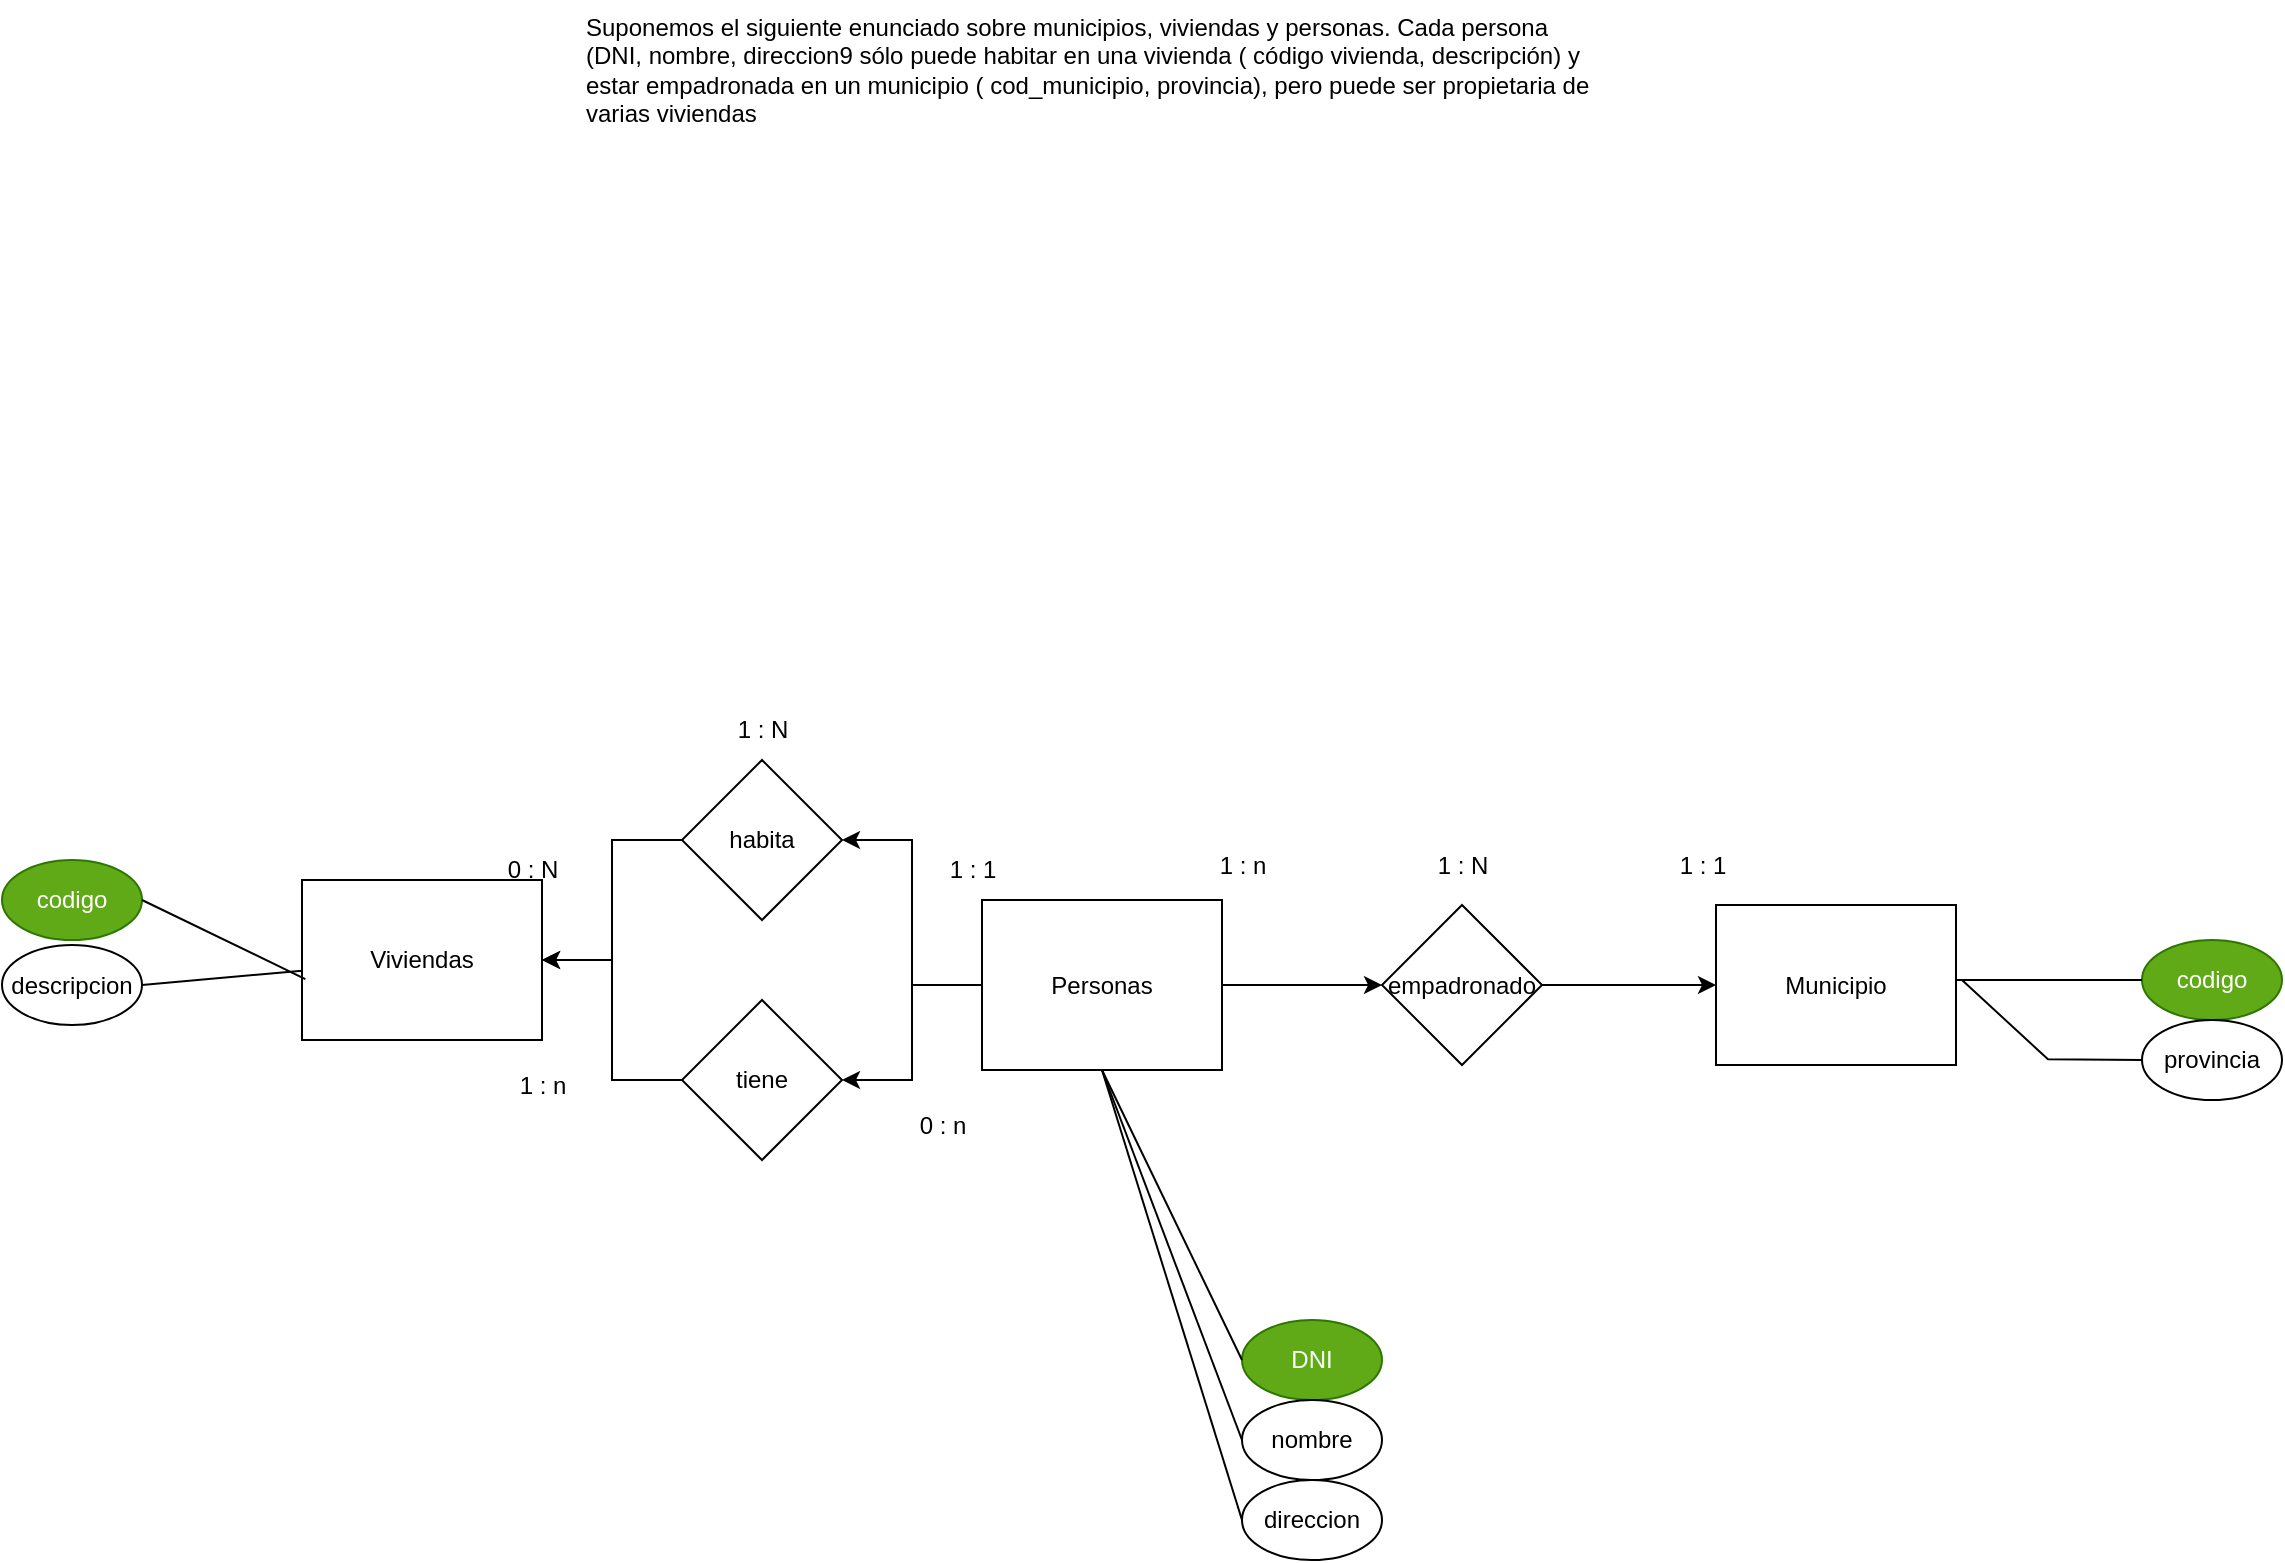 <mxfile version="28.2.4">
  <diagram name="Página-1" id="N9m1IwmpfHiw1ZevQvc9">
    <mxGraphModel dx="2015" dy="1817" grid="1" gridSize="10" guides="1" tooltips="1" connect="1" arrows="1" fold="1" page="1" pageScale="1" pageWidth="827" pageHeight="1169" math="0" shadow="0">
      <root>
        <mxCell id="0" />
        <mxCell id="1" parent="0" />
        <mxCell id="8QER9VguLqibviWdvotn-1" value="Suponemos el siguiente enunciado sobre &lt;span style=&quot;background-color: light-dark(#ffffff, var(--ge-dark-color, #121212));&quot;&gt;&lt;font style=&quot;color: light-dark(rgb(0, 0, 0), rgb(102, 102, 255));&quot;&gt;municipios&lt;/font&gt;&lt;/span&gt;, &lt;font style=&quot;color: light-dark(rgb(0, 0, 0), rgb(204, 0, 0));&quot;&gt;viviendas &lt;/font&gt;y &lt;font style=&quot;color: light-dark(rgb(0, 0, 0), rgb(255, 0, 128));&quot;&gt;personas&lt;/font&gt;. Cada persona&lt;br&gt;(DNI, nombre, direccion9 sólo puede habitar en una vivienda ( código vivienda, descripción) y&lt;br&gt;estar empadronada en un municipio ( cod_municipio, provincia), pero puede ser propietaria de&lt;br&gt;varias viviendas" style="text;whiteSpace=wrap;html=1;" vertex="1" parent="1">
          <mxGeometry x="140" y="-50" width="560" height="80" as="geometry" />
        </mxCell>
        <mxCell id="8QER9VguLqibviWdvotn-2" value="Municipio" style="rounded=0;whiteSpace=wrap;html=1;" vertex="1" parent="1">
          <mxGeometry x="707" y="402.5" width="120" height="80" as="geometry" />
        </mxCell>
        <mxCell id="8QER9VguLqibviWdvotn-3" value="Viviendas" style="rounded=0;whiteSpace=wrap;html=1;" vertex="1" parent="1">
          <mxGeometry y="390" width="120" height="80" as="geometry" />
        </mxCell>
        <mxCell id="8QER9VguLqibviWdvotn-11" style="edgeStyle=orthogonalEdgeStyle;rounded=0;orthogonalLoop=1;jettySize=auto;html=1;entryX=0;entryY=0.5;entryDx=0;entryDy=0;" edge="1" parent="1" source="8QER9VguLqibviWdvotn-12" target="8QER9VguLqibviWdvotn-10">
          <mxGeometry relative="1" as="geometry" />
        </mxCell>
        <mxCell id="8QER9VguLqibviWdvotn-17" value="" style="edgeStyle=orthogonalEdgeStyle;rounded=0;orthogonalLoop=1;jettySize=auto;html=1;" edge="1" parent="1" source="8QER9VguLqibviWdvotn-4" target="8QER9VguLqibviWdvotn-16">
          <mxGeometry relative="1" as="geometry" />
        </mxCell>
        <mxCell id="8QER9VguLqibviWdvotn-33" style="edgeStyle=orthogonalEdgeStyle;rounded=0;orthogonalLoop=1;jettySize=auto;html=1;entryX=0;entryY=0.5;entryDx=0;entryDy=0;" edge="1" parent="1" source="8QER9VguLqibviWdvotn-4" target="8QER9VguLqibviWdvotn-24">
          <mxGeometry relative="1" as="geometry" />
        </mxCell>
        <mxCell id="8QER9VguLqibviWdvotn-54" style="edgeStyle=orthogonalEdgeStyle;rounded=0;orthogonalLoop=1;jettySize=auto;html=1;entryX=1;entryY=0.5;entryDx=0;entryDy=0;" edge="1" parent="1" source="8QER9VguLqibviWdvotn-4" target="8QER9VguLqibviWdvotn-53">
          <mxGeometry relative="1" as="geometry" />
        </mxCell>
        <mxCell id="8QER9VguLqibviWdvotn-4" value="Personas" style="rounded=0;whiteSpace=wrap;html=1;" vertex="1" parent="1">
          <mxGeometry x="340" y="400" width="120" height="85" as="geometry" />
        </mxCell>
        <mxCell id="8QER9VguLqibviWdvotn-7" value="DNI" style="ellipse;whiteSpace=wrap;html=1;fillColor=#60a917;fontColor=#ffffff;strokeColor=#2D7600;" vertex="1" parent="1">
          <mxGeometry x="470" y="610" width="70" height="40" as="geometry" />
        </mxCell>
        <mxCell id="8QER9VguLqibviWdvotn-10" value="direccion" style="ellipse;whiteSpace=wrap;html=1;" vertex="1" parent="1">
          <mxGeometry x="470" y="690" width="70" height="40" as="geometry" />
        </mxCell>
        <mxCell id="8QER9VguLqibviWdvotn-12" value="nombre" style="ellipse;whiteSpace=wrap;html=1;" vertex="1" parent="1">
          <mxGeometry x="470" y="650" width="70" height="40" as="geometry" />
        </mxCell>
        <mxCell id="8QER9VguLqibviWdvotn-18" value="" style="edgeStyle=orthogonalEdgeStyle;rounded=0;orthogonalLoop=1;jettySize=auto;html=1;" edge="1" parent="1" source="8QER9VguLqibviWdvotn-16" target="8QER9VguLqibviWdvotn-3">
          <mxGeometry relative="1" as="geometry" />
        </mxCell>
        <mxCell id="8QER9VguLqibviWdvotn-16" value="habita" style="rhombus;whiteSpace=wrap;html=1;rounded=0;" vertex="1" parent="1">
          <mxGeometry x="190" y="330" width="80" height="80" as="geometry" />
        </mxCell>
        <mxCell id="8QER9VguLqibviWdvotn-19" value="codigo" style="ellipse;whiteSpace=wrap;html=1;fillColor=#60a917;fontColor=#ffffff;strokeColor=#2D7600;" vertex="1" parent="1">
          <mxGeometry x="-150" y="380" width="70" height="40" as="geometry" />
        </mxCell>
        <mxCell id="8QER9VguLqibviWdvotn-21" value="descripcion" style="ellipse;whiteSpace=wrap;html=1;" vertex="1" parent="1">
          <mxGeometry x="-150" y="422.5" width="70" height="40" as="geometry" />
        </mxCell>
        <mxCell id="8QER9VguLqibviWdvotn-23" value="1 : N" style="text;html=1;align=center;verticalAlign=middle;resizable=0;points=[];autosize=1;strokeColor=none;fillColor=none;" vertex="1" parent="1">
          <mxGeometry x="205" y="300" width="50" height="30" as="geometry" />
        </mxCell>
        <mxCell id="8QER9VguLqibviWdvotn-48" style="edgeStyle=orthogonalEdgeStyle;rounded=0;orthogonalLoop=1;jettySize=auto;html=1;entryX=0;entryY=0.5;entryDx=0;entryDy=0;" edge="1" parent="1" source="8QER9VguLqibviWdvotn-24" target="8QER9VguLqibviWdvotn-2">
          <mxGeometry relative="1" as="geometry" />
        </mxCell>
        <mxCell id="8QER9VguLqibviWdvotn-24" value="empadronado" style="rhombus;whiteSpace=wrap;html=1;rounded=0;" vertex="1" parent="1">
          <mxGeometry x="540" y="402.5" width="80" height="80" as="geometry" />
        </mxCell>
        <mxCell id="8QER9VguLqibviWdvotn-27" value="codigo" style="ellipse;whiteSpace=wrap;html=1;fillColor=#60a917;fontColor=#ffffff;strokeColor=#2D7600;" vertex="1" parent="1">
          <mxGeometry x="920" y="420" width="70" height="40" as="geometry" />
        </mxCell>
        <mxCell id="8QER9VguLqibviWdvotn-30" value="provincia" style="ellipse;whiteSpace=wrap;html=1;" vertex="1" parent="1">
          <mxGeometry x="920" y="460" width="70" height="40" as="geometry" />
        </mxCell>
        <mxCell id="8QER9VguLqibviWdvotn-31" value="1 : N" style="text;html=1;align=center;verticalAlign=middle;resizable=0;points=[];autosize=1;strokeColor=none;fillColor=none;" vertex="1" parent="1">
          <mxGeometry x="555" y="368" width="50" height="30" as="geometry" />
        </mxCell>
        <mxCell id="8QER9VguLqibviWdvotn-40" value="" style="endArrow=none;html=1;rounded=0;exitX=1;exitY=0.5;exitDx=0;exitDy=0;" edge="1" parent="1" source="8QER9VguLqibviWdvotn-21" target="8QER9VguLqibviWdvotn-3">
          <mxGeometry width="50" height="50" relative="1" as="geometry">
            <mxPoint x="-50" y="490" as="sourcePoint" />
            <mxPoint y="440" as="targetPoint" />
          </mxGeometry>
        </mxCell>
        <mxCell id="8QER9VguLqibviWdvotn-41" value="" style="endArrow=none;html=1;rounded=0;exitX=1;exitY=0.5;exitDx=0;exitDy=0;entryX=0.014;entryY=0.619;entryDx=0;entryDy=0;entryPerimeter=0;" edge="1" parent="1" target="8QER9VguLqibviWdvotn-3">
          <mxGeometry width="50" height="50" relative="1" as="geometry">
            <mxPoint x="-80" y="400" as="sourcePoint" />
            <mxPoint x="10" y="440" as="targetPoint" />
          </mxGeometry>
        </mxCell>
        <mxCell id="8QER9VguLqibviWdvotn-42" value="" style="endArrow=none;html=1;rounded=0;exitX=0;exitY=0.5;exitDx=0;exitDy=0;entryX=0.5;entryY=1;entryDx=0;entryDy=0;" edge="1" parent="1" source="8QER9VguLqibviWdvotn-7" target="8QER9VguLqibviWdvotn-4">
          <mxGeometry width="50" height="50" relative="1" as="geometry">
            <mxPoint x="320" y="488" as="sourcePoint" />
            <mxPoint x="370" y="500" as="targetPoint" />
          </mxGeometry>
        </mxCell>
        <mxCell id="8QER9VguLqibviWdvotn-43" value="" style="endArrow=none;html=1;rounded=0;exitX=0;exitY=0.5;exitDx=0;exitDy=0;entryX=0.5;entryY=1;entryDx=0;entryDy=0;" edge="1" parent="1" source="8QER9VguLqibviWdvotn-12" target="8QER9VguLqibviWdvotn-4">
          <mxGeometry width="50" height="50" relative="1" as="geometry">
            <mxPoint x="429" y="595" as="sourcePoint" />
            <mxPoint x="399" y="490" as="targetPoint" />
          </mxGeometry>
        </mxCell>
        <mxCell id="8QER9VguLqibviWdvotn-44" value="" style="endArrow=none;html=1;rounded=0;entryX=0.5;entryY=1;entryDx=0;entryDy=0;exitX=0;exitY=0.5;exitDx=0;exitDy=0;" edge="1" parent="1" source="8QER9VguLqibviWdvotn-10" target="8QER9VguLqibviWdvotn-4">
          <mxGeometry width="50" height="50" relative="1" as="geometry">
            <mxPoint x="428" y="620" as="sourcePoint" />
            <mxPoint x="399" y="520" as="targetPoint" />
          </mxGeometry>
        </mxCell>
        <mxCell id="8QER9VguLqibviWdvotn-46" value="" style="endArrow=none;html=1;rounded=0;exitX=0;exitY=0.5;exitDx=0;exitDy=0;entryX=0.5;entryY=1;entryDx=0;entryDy=0;" edge="1" parent="1" source="8QER9VguLqibviWdvotn-27">
          <mxGeometry width="50" height="50" relative="1" as="geometry">
            <mxPoint x="856" y="550" as="sourcePoint" />
            <mxPoint x="827" y="440" as="targetPoint" />
            <Array as="points">
              <mxPoint x="880" y="440" />
            </Array>
          </mxGeometry>
        </mxCell>
        <mxCell id="8QER9VguLqibviWdvotn-47" value="" style="endArrow=none;html=1;rounded=0;exitX=0;exitY=0.5;exitDx=0;exitDy=0;" edge="1" parent="1" source="8QER9VguLqibviWdvotn-30">
          <mxGeometry width="50" height="50" relative="1" as="geometry">
            <mxPoint x="913" y="479.66" as="sourcePoint" />
            <mxPoint x="830" y="440" as="targetPoint" />
            <Array as="points">
              <mxPoint x="873" y="479.66" />
            </Array>
          </mxGeometry>
        </mxCell>
        <mxCell id="8QER9VguLqibviWdvotn-55" style="edgeStyle=orthogonalEdgeStyle;rounded=0;orthogonalLoop=1;jettySize=auto;html=1;entryX=1;entryY=0.5;entryDx=0;entryDy=0;" edge="1" parent="1" source="8QER9VguLqibviWdvotn-53" target="8QER9VguLqibviWdvotn-3">
          <mxGeometry relative="1" as="geometry" />
        </mxCell>
        <mxCell id="8QER9VguLqibviWdvotn-53" value="tiene" style="rhombus;whiteSpace=wrap;html=1;rounded=0;" vertex="1" parent="1">
          <mxGeometry x="190" y="450" width="80" height="80" as="geometry" />
        </mxCell>
        <mxCell id="8QER9VguLqibviWdvotn-57" value="1 : 1" style="text;html=1;align=center;verticalAlign=middle;resizable=0;points=[];autosize=1;strokeColor=none;fillColor=none;" vertex="1" parent="1">
          <mxGeometry x="310" y="370" width="50" height="30" as="geometry" />
        </mxCell>
        <mxCell id="8QER9VguLqibviWdvotn-59" value="0 : N" style="text;html=1;align=center;verticalAlign=middle;resizable=0;points=[];autosize=1;strokeColor=none;fillColor=none;" vertex="1" parent="1">
          <mxGeometry x="90" y="370" width="50" height="30" as="geometry" />
        </mxCell>
        <mxCell id="8QER9VguLqibviWdvotn-61" value="1 : n" style="text;html=1;align=center;verticalAlign=middle;resizable=0;points=[];autosize=1;strokeColor=none;fillColor=none;" vertex="1" parent="1">
          <mxGeometry x="445" y="368" width="50" height="30" as="geometry" />
        </mxCell>
        <mxCell id="8QER9VguLqibviWdvotn-62" value="1 : 1" style="text;html=1;align=center;verticalAlign=middle;resizable=0;points=[];autosize=1;strokeColor=none;fillColor=none;" vertex="1" parent="1">
          <mxGeometry x="675" y="368" width="50" height="30" as="geometry" />
        </mxCell>
        <mxCell id="8QER9VguLqibviWdvotn-63" value="0 : n" style="text;html=1;align=center;verticalAlign=middle;resizable=0;points=[];autosize=1;strokeColor=none;fillColor=none;" vertex="1" parent="1">
          <mxGeometry x="295" y="498" width="50" height="30" as="geometry" />
        </mxCell>
        <mxCell id="8QER9VguLqibviWdvotn-64" value="1 : n" style="text;html=1;align=center;verticalAlign=middle;resizable=0;points=[];autosize=1;strokeColor=none;fillColor=none;" vertex="1" parent="1">
          <mxGeometry x="95" y="478" width="50" height="30" as="geometry" />
        </mxCell>
      </root>
    </mxGraphModel>
  </diagram>
</mxfile>
